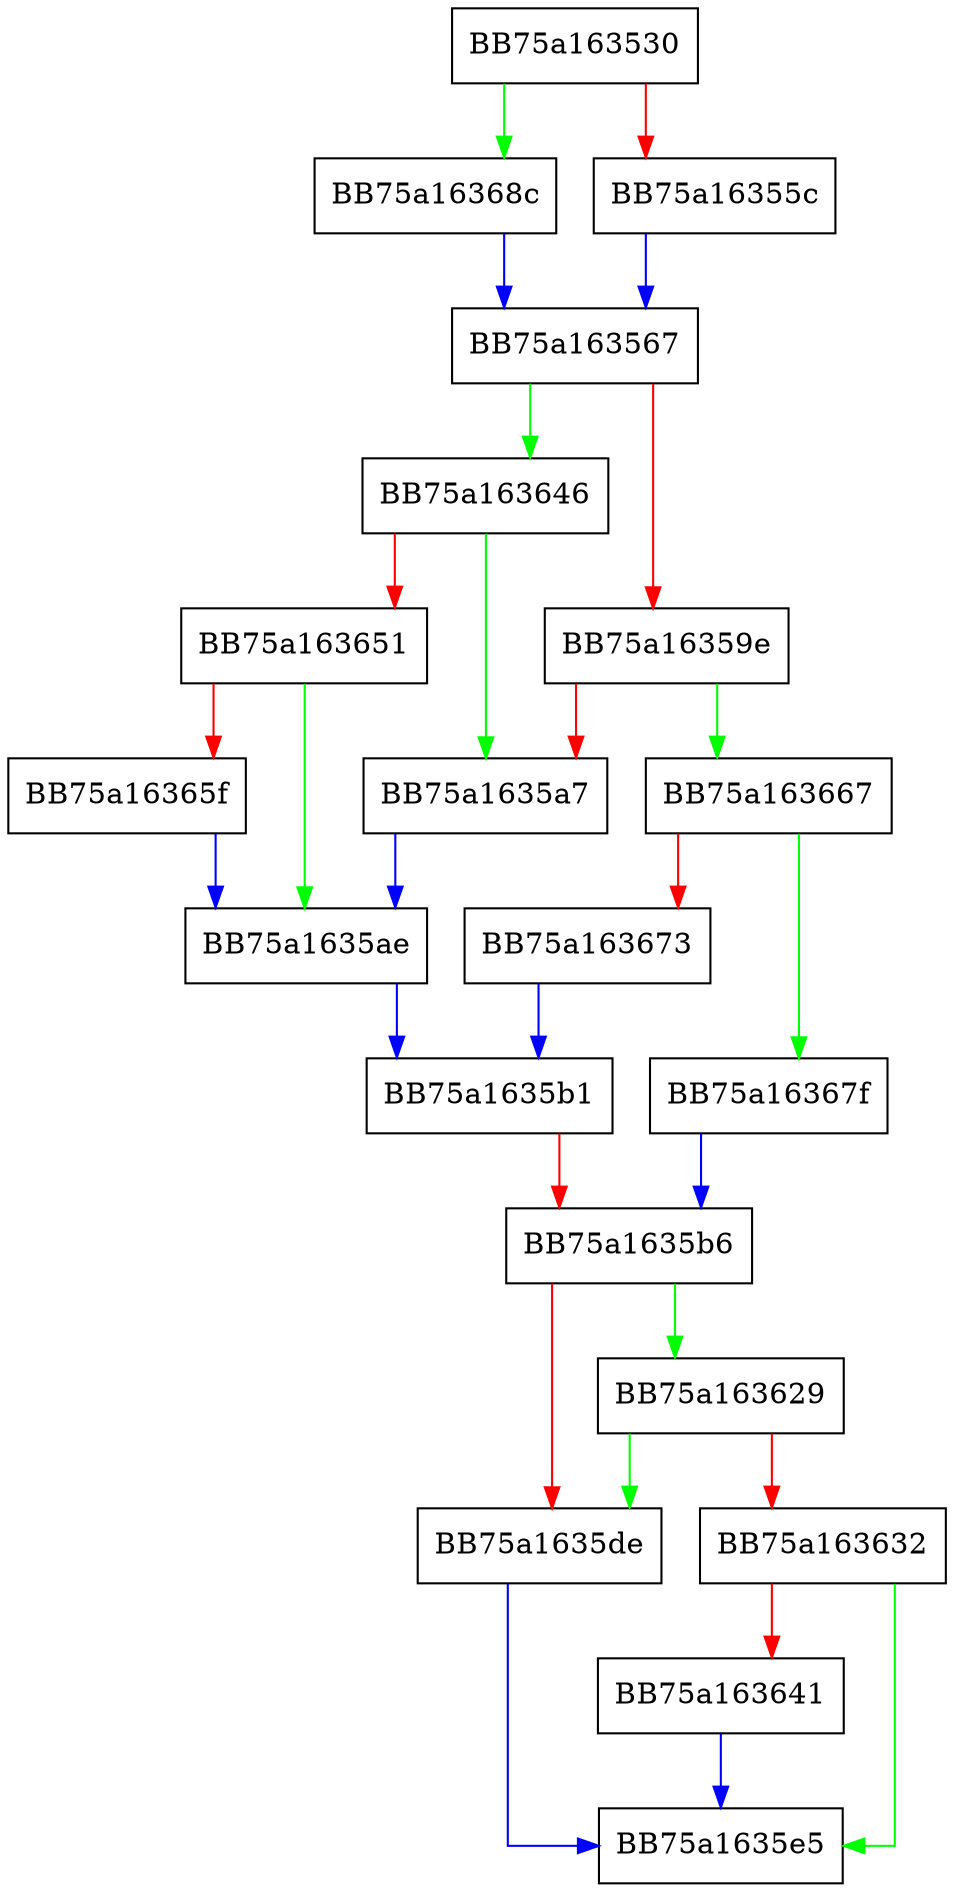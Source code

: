 digraph SetSigattrAttribute {
  node [shape="box"];
  graph [splines=ortho];
  BB75a163530 -> BB75a16368c [color="green"];
  BB75a163530 -> BB75a16355c [color="red"];
  BB75a16355c -> BB75a163567 [color="blue"];
  BB75a163567 -> BB75a163646 [color="green"];
  BB75a163567 -> BB75a16359e [color="red"];
  BB75a16359e -> BB75a163667 [color="green"];
  BB75a16359e -> BB75a1635a7 [color="red"];
  BB75a1635a7 -> BB75a1635ae [color="blue"];
  BB75a1635ae -> BB75a1635b1 [color="blue"];
  BB75a1635b1 -> BB75a1635b6 [color="red"];
  BB75a1635b6 -> BB75a163629 [color="green"];
  BB75a1635b6 -> BB75a1635de [color="red"];
  BB75a1635de -> BB75a1635e5 [color="blue"];
  BB75a163629 -> BB75a1635de [color="green"];
  BB75a163629 -> BB75a163632 [color="red"];
  BB75a163632 -> BB75a1635e5 [color="green"];
  BB75a163632 -> BB75a163641 [color="red"];
  BB75a163641 -> BB75a1635e5 [color="blue"];
  BB75a163646 -> BB75a1635a7 [color="green"];
  BB75a163646 -> BB75a163651 [color="red"];
  BB75a163651 -> BB75a1635ae [color="green"];
  BB75a163651 -> BB75a16365f [color="red"];
  BB75a16365f -> BB75a1635ae [color="blue"];
  BB75a163667 -> BB75a16367f [color="green"];
  BB75a163667 -> BB75a163673 [color="red"];
  BB75a163673 -> BB75a1635b1 [color="blue"];
  BB75a16367f -> BB75a1635b6 [color="blue"];
  BB75a16368c -> BB75a163567 [color="blue"];
}